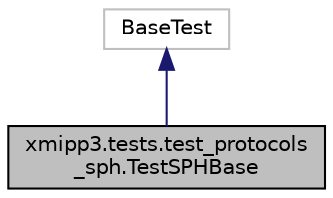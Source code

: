 digraph "xmipp3.tests.test_protocols_sph.TestSPHBase"
{
  edge [fontname="Helvetica",fontsize="10",labelfontname="Helvetica",labelfontsize="10"];
  node [fontname="Helvetica",fontsize="10",shape=record];
  Node5 [label="xmipp3.tests.test_protocols\l_sph.TestSPHBase",height=0.2,width=0.4,color="black", fillcolor="grey75", style="filled", fontcolor="black"];
  Node6 -> Node5 [dir="back",color="midnightblue",fontsize="10",style="solid",fontname="Helvetica"];
  Node6 [label="BaseTest",height=0.2,width=0.4,color="grey75", fillcolor="white", style="filled"];
}
